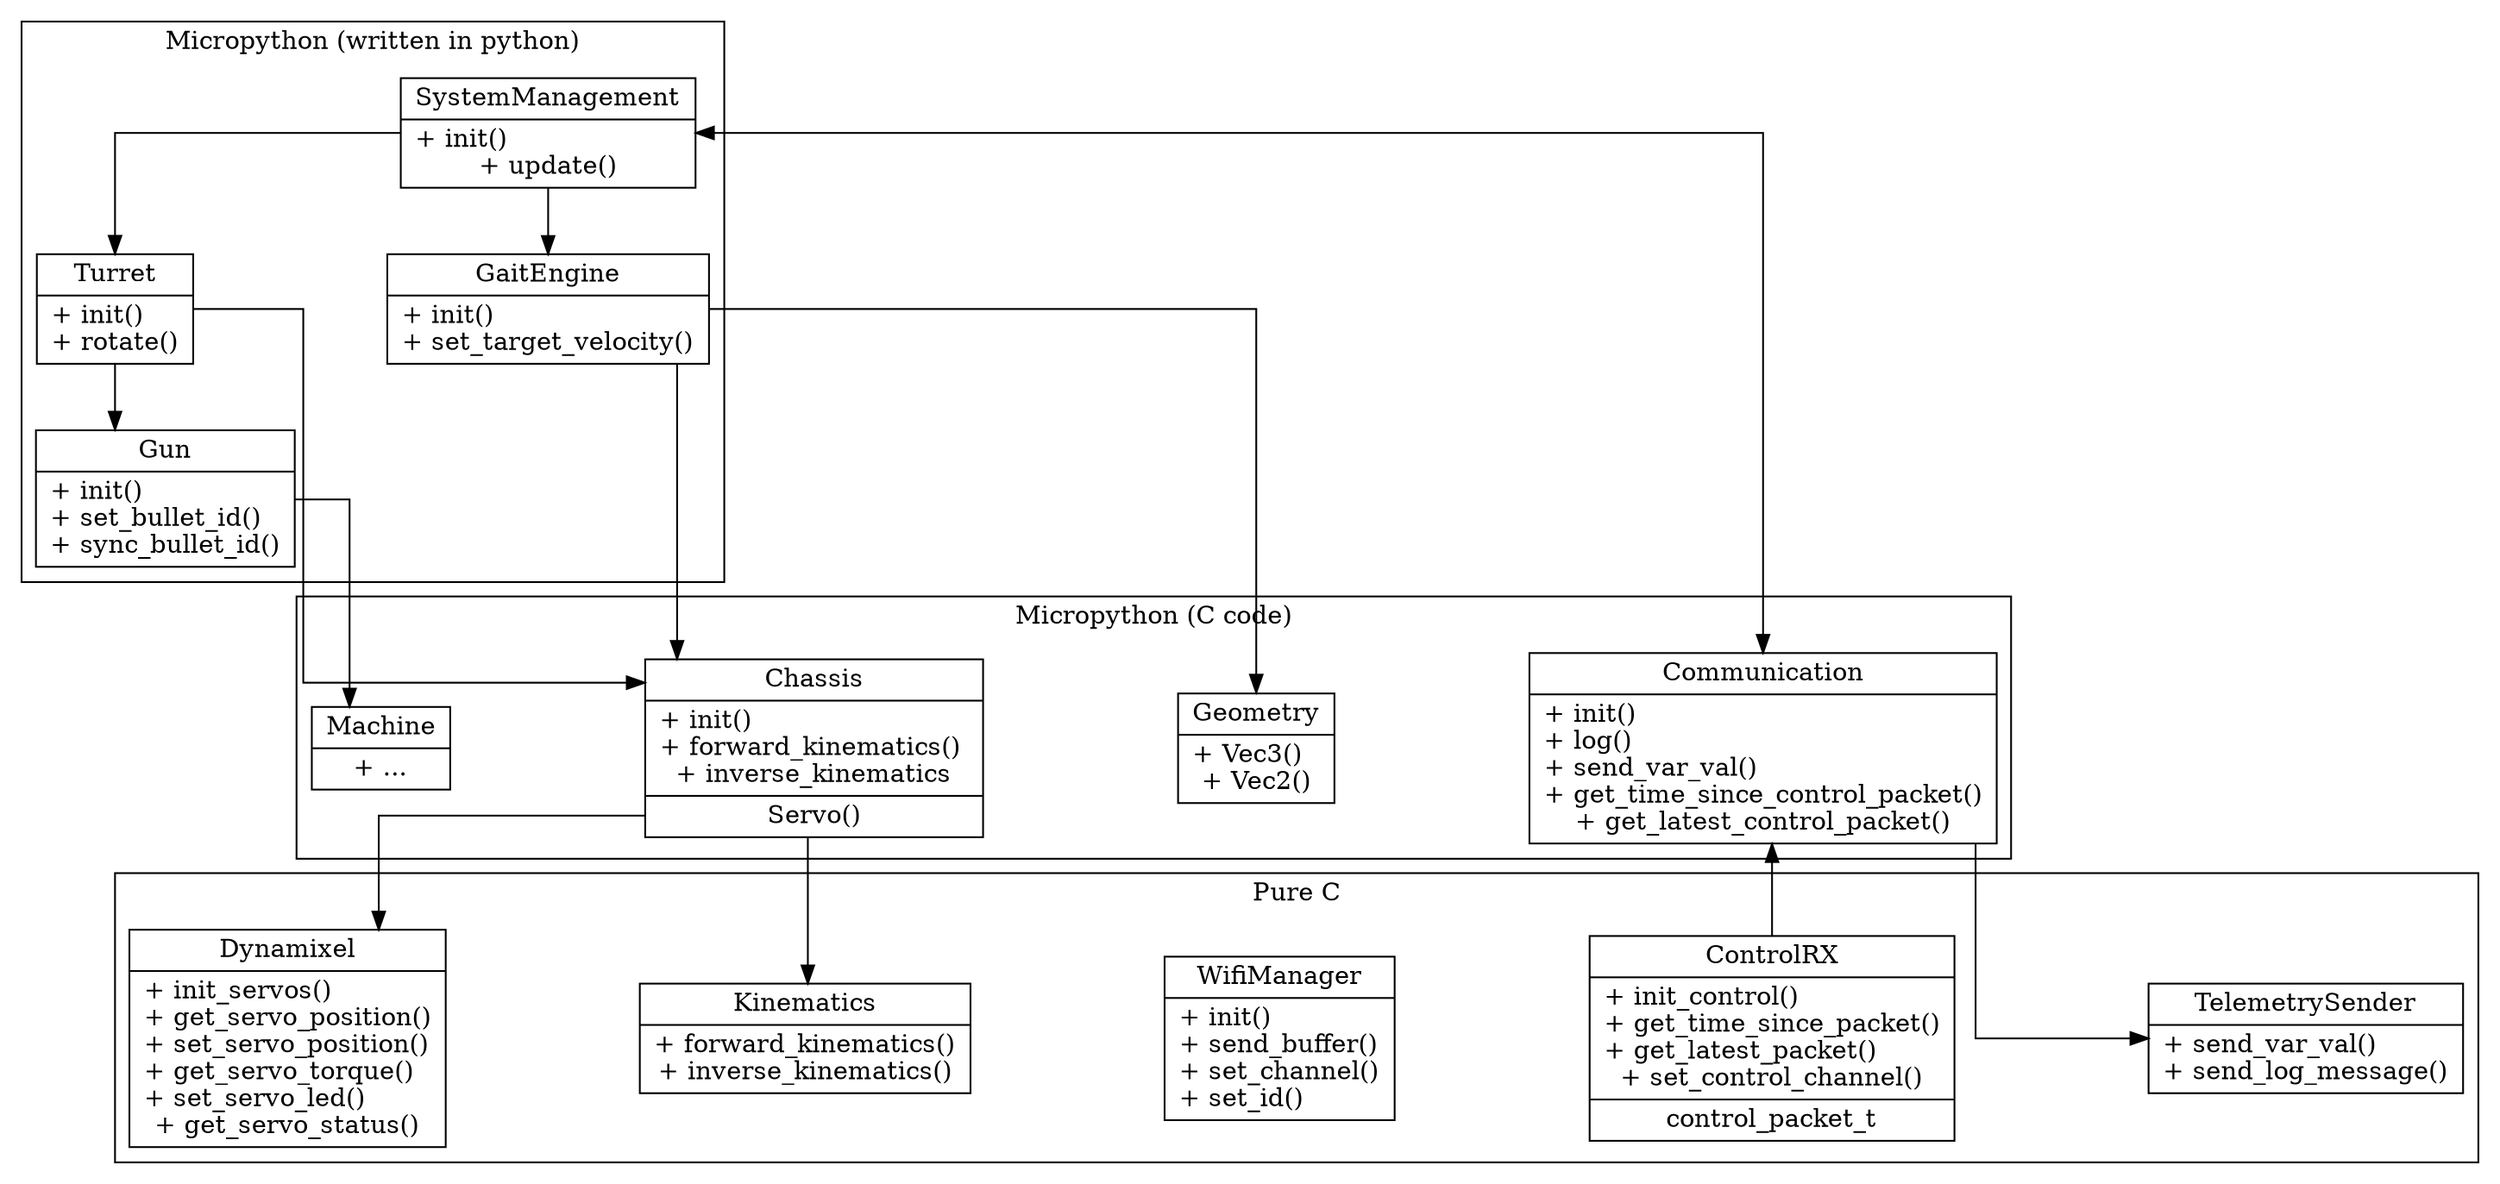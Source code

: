digraph {
	rankdir=TB
	graph [splines=ortho, nodesep=1.5]
	node [shape=record]


	subgraph cluster_0 {
		label = "Micropython (written in python)";
		system_management [
                label = "{SystemManagement|+ init()\l+ update()}"
        ]
		gait_engine [
                label = "{GaitEngine|+ init()\l+ set_target_velocity()}"
        ]
		turret [
                label = "{Turret|+ init()\l+ rotate()}"
        ]
		gun [
                label = "{Gun|+ init()\l+ set_bullet_id()\l+ sync_bullet_id()}"
        ]
	}
	subgraph cluster_1 {
		label = "Micropython (C code)";
		communication [
                label = "{Communication|+ init()\l+ log()\l+ send_var_val()\l+ get_time_since_control_packet()\l+ get_latest_control_packet()}"
        ]
		chassis [
                label = "{Chassis|+ init()\l+ forward_kinematics() \l+ inverse_kinematics| Servo()}"
        ]
		machine [
                label = "{Machine|+ ...}"
        ]
        geometry [
				label = "{Geometry|+ Vec3()\l+ Vec2()}"
		]
	}
	subgraph cluster_2 {
		label = "Pure C";

		telemetry_sender [
                label = "{TelemetrySender|+ send_var_val()\l+ send_log_message()}"
        ]
		control_reciever [
                label = "{ControlRX|+ init_control()\l+ get_time_since_packet()\l+ get_latest_packet()\l+ set_control_channel() |control_packet_t}"
        ]
        wifi_manager [
				label = "{WifiManager|+ init()\l+ send_buffer()\l+ set_channel()\l+ set_id()\l}"
		]
		servos [
                label = "{Dynamixel|+ init_servos()\l+ get_servo_position()\l+ set_servo_position()\l+ get_servo_torque()\l+ set_servo_led()\l+ get_servo_status()}"
        ]
		kinematics [
				label = "{Kinematics|+ forward_kinematics()\l+ inverse_kinematics()}"
		]

	}

	communication -> telemetry_sender
	communication -> control_reciever [dir=back]
	chassis -> kinematics
	chassis -> servos

	system_management -> communication [dir=both]
	system_management -> gait_engine
	system_management -> turret -> chassis
	turret -> gun -> machine

	gait_engine -> chassis
	gait_engine -> geometry
}
